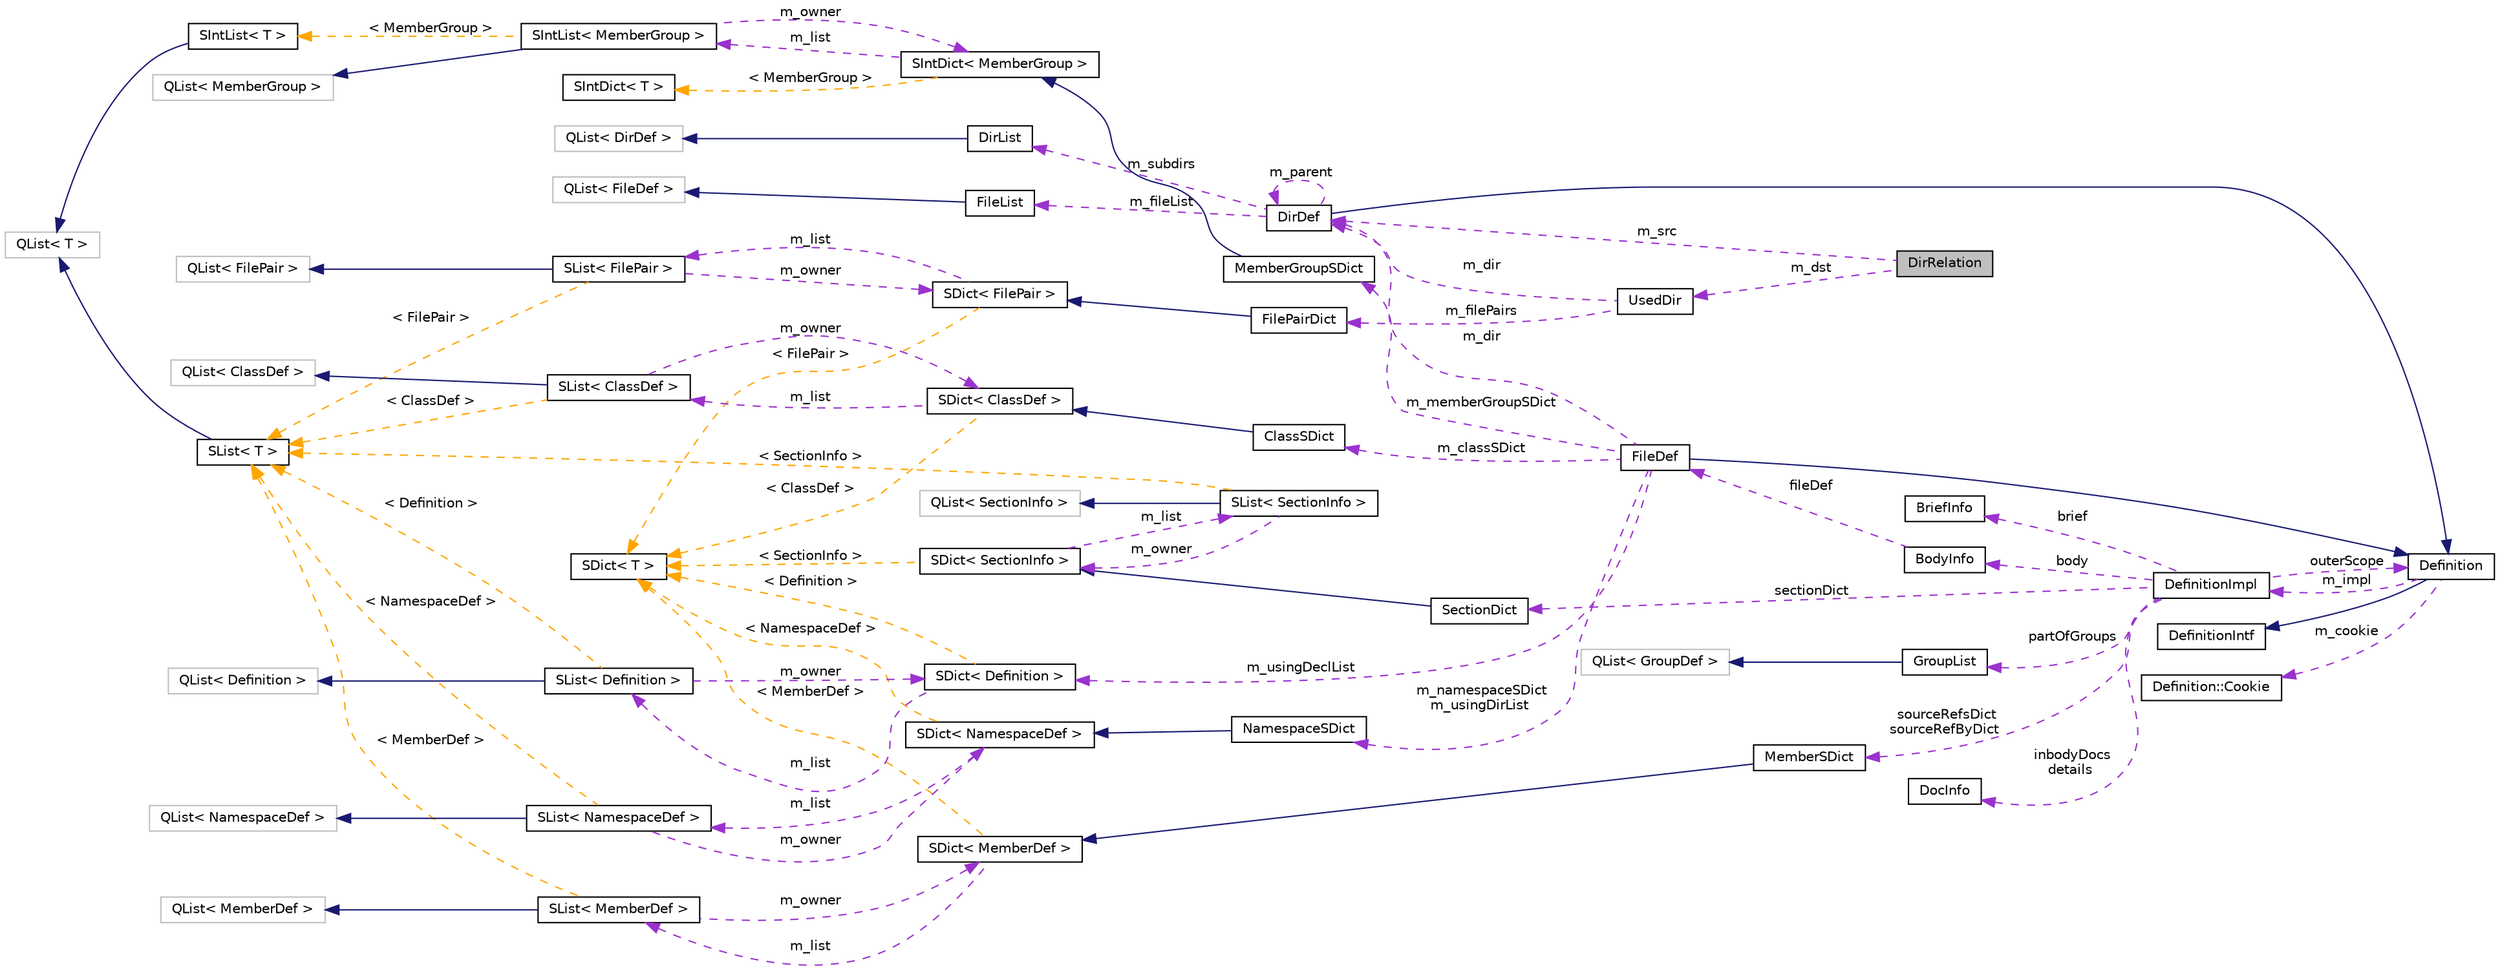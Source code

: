 digraph "DirRelation"
{
 // INTERACTIVE_SVG=YES
  edge [fontname="Helvetica",fontsize="10",labelfontname="Helvetica",labelfontsize="10"];
  node [fontname="Helvetica",fontsize="10",shape=record];
  rankdir="LR";
  Node1 [label="DirRelation",height=0.2,width=0.4,color="black", fillcolor="grey75", style="filled", fontcolor="black"];
  Node2 -> Node1 [dir="back",color="darkorchid3",fontsize="10",style="dashed",label=" m_src" ,fontname="Helvetica"];
  Node2 [label="DirDef",height=0.2,width=0.4,color="black", fillcolor="white", style="filled",URL="$d4/dd4/class_dir_def.html",tooltip="A model of a directory symbol. "];
  Node3 -> Node2 [dir="back",color="midnightblue",fontsize="10",style="solid",fontname="Helvetica"];
  Node3 [label="Definition",height=0.2,width=0.4,color="black", fillcolor="white", style="filled",URL="$d5/dcc/class_definition.html",tooltip="The common base class of all entity definitions found in the sources. "];
  Node4 -> Node3 [dir="back",color="midnightblue",fontsize="10",style="solid",fontname="Helvetica"];
  Node4 [label="DefinitionIntf",height=0.2,width=0.4,color="black", fillcolor="white", style="filled",URL="$d9/d4a/class_definition_intf.html",tooltip="Abstract interface for a Definition or DefinitionList. "];
  Node5 -> Node3 [dir="back",color="darkorchid3",fontsize="10",style="dashed",label=" m_cookie" ,fontname="Helvetica"];
  Node5 [label="Definition::Cookie",height=0.2,width=0.4,color="black", fillcolor="white", style="filled",URL="$d1/d2f/struct_definition_1_1_cookie.html"];
  Node6 -> Node3 [dir="back",color="darkorchid3",fontsize="10",style="dashed",label=" m_impl" ,fontname="Helvetica"];
  Node6 [label="DefinitionImpl",height=0.2,width=0.4,color="black", fillcolor="white", style="filled",URL="$d3/ddf/class_definition_impl.html",tooltip="Private data associated with a Symbol Definition object. "];
  Node7 -> Node6 [dir="back",color="darkorchid3",fontsize="10",style="dashed",label=" sectionDict" ,fontname="Helvetica"];
  Node7 [label="SectionDict",height=0.2,width=0.4,color="black", fillcolor="white", style="filled",URL="$de/d9a/class_section_dict.html",tooltip="Unsorted dictionary of SectionInfo objects. "];
  Node8 -> Node7 [dir="back",color="midnightblue",fontsize="10",style="solid",fontname="Helvetica"];
  Node8 [label="SDict\< SectionInfo \>",height=0.2,width=0.4,color="black", fillcolor="white", style="filled",URL="$d1/d50/class_s_dict.html"];
  Node9 -> Node8 [dir="back",color="darkorchid3",fontsize="10",style="dashed",label=" m_list" ,fontname="Helvetica"];
  Node9 [label="SList\< SectionInfo \>",height=0.2,width=0.4,color="black", fillcolor="white", style="filled",URL="$df/dce/class_s_list.html"];
  Node10 -> Node9 [dir="back",color="midnightblue",fontsize="10",style="solid",fontname="Helvetica"];
  Node10 [label="QList\< SectionInfo \>",height=0.2,width=0.4,color="grey75", fillcolor="white", style="filled"];
  Node8 -> Node9 [dir="back",color="darkorchid3",fontsize="10",style="dashed",label=" m_owner" ,fontname="Helvetica"];
  Node11 -> Node9 [dir="back",color="orange",fontsize="10",style="dashed",label=" \< SectionInfo \>" ,fontname="Helvetica"];
  Node11 [label="SList\< T \>",height=0.2,width=0.4,color="black", fillcolor="white", style="filled",URL="$df/dce/class_s_list.html",tooltip="internal wrapper class that redirects compareValues() to the dictionary "];
  Node12 -> Node11 [dir="back",color="midnightblue",fontsize="10",style="solid",fontname="Helvetica"];
  Node12 [label="QList\< T \>",height=0.2,width=0.4,color="grey75", fillcolor="white", style="filled"];
  Node13 -> Node8 [dir="back",color="orange",fontsize="10",style="dashed",label=" \< SectionInfo \>" ,fontname="Helvetica"];
  Node13 [label="SDict\< T \>",height=0.2,width=0.4,color="black", fillcolor="white", style="filled",URL="$d1/d50/class_s_dict.html",tooltip="Ordered dictionary of elements of type T. "];
  Node14 -> Node6 [dir="back",color="darkorchid3",fontsize="10",style="dashed",label=" body" ,fontname="Helvetica"];
  Node14 [label="BodyInfo",height=0.2,width=0.4,color="black", fillcolor="white", style="filled",URL="$db/dab/struct_body_info.html",tooltip="Data associated with description found in the body. "];
  Node15 -> Node14 [dir="back",color="darkorchid3",fontsize="10",style="dashed",label=" fileDef" ,fontname="Helvetica"];
  Node15 [label="FileDef",height=0.2,width=0.4,color="black", fillcolor="white", style="filled",URL="$de/db0/class_file_def.html",tooltip="A model of a file symbol. "];
  Node3 -> Node15 [dir="back",color="midnightblue",fontsize="10",style="solid",fontname="Helvetica"];
  Node16 -> Node15 [dir="back",color="darkorchid3",fontsize="10",style="dashed",label=" m_classSDict" ,fontname="Helvetica"];
  Node16 [label="ClassSDict",height=0.2,width=0.4,color="black", fillcolor="white", style="filled",URL="$d9/d3d/class_class_s_dict.html",tooltip="A sorted dictionary of ClassDef objects. "];
  Node17 -> Node16 [dir="back",color="midnightblue",fontsize="10",style="solid",fontname="Helvetica"];
  Node17 [label="SDict\< ClassDef \>",height=0.2,width=0.4,color="black", fillcolor="white", style="filled",URL="$d1/d50/class_s_dict.html"];
  Node18 -> Node17 [dir="back",color="darkorchid3",fontsize="10",style="dashed",label=" m_list" ,fontname="Helvetica"];
  Node18 [label="SList\< ClassDef \>",height=0.2,width=0.4,color="black", fillcolor="white", style="filled",URL="$df/dce/class_s_list.html"];
  Node19 -> Node18 [dir="back",color="midnightblue",fontsize="10",style="solid",fontname="Helvetica"];
  Node19 [label="QList\< ClassDef \>",height=0.2,width=0.4,color="grey75", fillcolor="white", style="filled"];
  Node17 -> Node18 [dir="back",color="darkorchid3",fontsize="10",style="dashed",label=" m_owner" ,fontname="Helvetica"];
  Node11 -> Node18 [dir="back",color="orange",fontsize="10",style="dashed",label=" \< ClassDef \>" ,fontname="Helvetica"];
  Node13 -> Node17 [dir="back",color="orange",fontsize="10",style="dashed",label=" \< ClassDef \>" ,fontname="Helvetica"];
  Node20 -> Node15 [dir="back",color="darkorchid3",fontsize="10",style="dashed",label=" m_usingDeclList" ,fontname="Helvetica"];
  Node20 [label="SDict\< Definition \>",height=0.2,width=0.4,color="black", fillcolor="white", style="filled",URL="$d1/d50/class_s_dict.html"];
  Node21 -> Node20 [dir="back",color="darkorchid3",fontsize="10",style="dashed",label=" m_list" ,fontname="Helvetica"];
  Node21 [label="SList\< Definition \>",height=0.2,width=0.4,color="black", fillcolor="white", style="filled",URL="$df/dce/class_s_list.html"];
  Node22 -> Node21 [dir="back",color="midnightblue",fontsize="10",style="solid",fontname="Helvetica"];
  Node22 [label="QList\< Definition \>",height=0.2,width=0.4,color="grey75", fillcolor="white", style="filled"];
  Node20 -> Node21 [dir="back",color="darkorchid3",fontsize="10",style="dashed",label=" m_owner" ,fontname="Helvetica"];
  Node11 -> Node21 [dir="back",color="orange",fontsize="10",style="dashed",label=" \< Definition \>" ,fontname="Helvetica"];
  Node13 -> Node20 [dir="back",color="orange",fontsize="10",style="dashed",label=" \< Definition \>" ,fontname="Helvetica"];
  Node23 -> Node15 [dir="back",color="darkorchid3",fontsize="10",style="dashed",label=" m_memberGroupSDict" ,fontname="Helvetica"];
  Node23 [label="MemberGroupSDict",height=0.2,width=0.4,color="black", fillcolor="white", style="filled",URL="$dc/d1e/class_member_group_s_dict.html",tooltip="A sorted dictionary of MemberGroup objects. "];
  Node24 -> Node23 [dir="back",color="midnightblue",fontsize="10",style="solid",fontname="Helvetica"];
  Node24 [label="SIntDict\< MemberGroup \>",height=0.2,width=0.4,color="black", fillcolor="white", style="filled",URL="$d0/d9f/class_s_int_dict.html"];
  Node25 -> Node24 [dir="back",color="darkorchid3",fontsize="10",style="dashed",label=" m_list" ,fontname="Helvetica"];
  Node25 [label="SIntList\< MemberGroup \>",height=0.2,width=0.4,color="black", fillcolor="white", style="filled",URL="$d8/d9a/class_s_int_list.html"];
  Node26 -> Node25 [dir="back",color="midnightblue",fontsize="10",style="solid",fontname="Helvetica"];
  Node26 [label="QList\< MemberGroup \>",height=0.2,width=0.4,color="grey75", fillcolor="white", style="filled"];
  Node24 -> Node25 [dir="back",color="darkorchid3",fontsize="10",style="dashed",label=" m_owner" ,fontname="Helvetica"];
  Node27 -> Node25 [dir="back",color="orange",fontsize="10",style="dashed",label=" \< MemberGroup \>" ,fontname="Helvetica"];
  Node27 [label="SIntList\< T \>",height=0.2,width=0.4,color="black", fillcolor="white", style="filled",URL="$d8/d9a/class_s_int_list.html",tooltip="internal wrapper class that redirects compareValues() to the dictionary "];
  Node12 -> Node27 [dir="back",color="midnightblue",fontsize="10",style="solid",fontname="Helvetica"];
  Node28 -> Node24 [dir="back",color="orange",fontsize="10",style="dashed",label=" \< MemberGroup \>" ,fontname="Helvetica"];
  Node28 [label="SIntDict\< T \>",height=0.2,width=0.4,color="black", fillcolor="white", style="filled",URL="$d0/d9f/class_s_int_dict.html",tooltip="Ordered dictionary of elements of type T. "];
  Node2 -> Node15 [dir="back",color="darkorchid3",fontsize="10",style="dashed",label=" m_dir" ,fontname="Helvetica"];
  Node29 -> Node15 [dir="back",color="darkorchid3",fontsize="10",style="dashed",label=" m_namespaceSDict\nm_usingDirList" ,fontname="Helvetica"];
  Node29 [label="NamespaceSDict",height=0.2,width=0.4,color="black", fillcolor="white", style="filled",URL="$d4/d8d/class_namespace_s_dict.html",tooltip="A sorted dictionary of NamespaceDef objects. "];
  Node30 -> Node29 [dir="back",color="midnightblue",fontsize="10",style="solid",fontname="Helvetica"];
  Node30 [label="SDict\< NamespaceDef \>",height=0.2,width=0.4,color="black", fillcolor="white", style="filled",URL="$d1/d50/class_s_dict.html"];
  Node31 -> Node30 [dir="back",color="darkorchid3",fontsize="10",style="dashed",label=" m_list" ,fontname="Helvetica"];
  Node31 [label="SList\< NamespaceDef \>",height=0.2,width=0.4,color="black", fillcolor="white", style="filled",URL="$df/dce/class_s_list.html"];
  Node32 -> Node31 [dir="back",color="midnightblue",fontsize="10",style="solid",fontname="Helvetica"];
  Node32 [label="QList\< NamespaceDef \>",height=0.2,width=0.4,color="grey75", fillcolor="white", style="filled"];
  Node30 -> Node31 [dir="back",color="darkorchid3",fontsize="10",style="dashed",label=" m_owner" ,fontname="Helvetica"];
  Node11 -> Node31 [dir="back",color="orange",fontsize="10",style="dashed",label=" \< NamespaceDef \>" ,fontname="Helvetica"];
  Node13 -> Node30 [dir="back",color="orange",fontsize="10",style="dashed",label=" \< NamespaceDef \>" ,fontname="Helvetica"];
  Node33 -> Node6 [dir="back",color="darkorchid3",fontsize="10",style="dashed",label=" sourceRefsDict\nsourceRefByDict" ,fontname="Helvetica"];
  Node33 [label="MemberSDict",height=0.2,width=0.4,color="black", fillcolor="white", style="filled",URL="$d6/dd6/class_member_s_dict.html",tooltip="A sorted dictionary of MemberDef objects. "];
  Node34 -> Node33 [dir="back",color="midnightblue",fontsize="10",style="solid",fontname="Helvetica"];
  Node34 [label="SDict\< MemberDef \>",height=0.2,width=0.4,color="black", fillcolor="white", style="filled",URL="$d1/d50/class_s_dict.html"];
  Node35 -> Node34 [dir="back",color="darkorchid3",fontsize="10",style="dashed",label=" m_list" ,fontname="Helvetica"];
  Node35 [label="SList\< MemberDef \>",height=0.2,width=0.4,color="black", fillcolor="white", style="filled",URL="$df/dce/class_s_list.html"];
  Node36 -> Node35 [dir="back",color="midnightblue",fontsize="10",style="solid",fontname="Helvetica"];
  Node36 [label="QList\< MemberDef \>",height=0.2,width=0.4,color="grey75", fillcolor="white", style="filled"];
  Node34 -> Node35 [dir="back",color="darkorchid3",fontsize="10",style="dashed",label=" m_owner" ,fontname="Helvetica"];
  Node11 -> Node35 [dir="back",color="orange",fontsize="10",style="dashed",label=" \< MemberDef \>" ,fontname="Helvetica"];
  Node13 -> Node34 [dir="back",color="orange",fontsize="10",style="dashed",label=" \< MemberDef \>" ,fontname="Helvetica"];
  Node37 -> Node6 [dir="back",color="darkorchid3",fontsize="10",style="dashed",label=" partOfGroups" ,fontname="Helvetica"];
  Node37 [label="GroupList",height=0.2,width=0.4,color="black", fillcolor="white", style="filled",URL="$d3/d3b/class_group_list.html",tooltip="A list of GroupDef objects. "];
  Node38 -> Node37 [dir="back",color="midnightblue",fontsize="10",style="solid",fontname="Helvetica"];
  Node38 [label="QList\< GroupDef \>",height=0.2,width=0.4,color="grey75", fillcolor="white", style="filled"];
  Node39 -> Node6 [dir="back",color="darkorchid3",fontsize="10",style="dashed",label=" inbodyDocs\ndetails" ,fontname="Helvetica"];
  Node39 [label="DocInfo",height=0.2,width=0.4,color="black", fillcolor="white", style="filled",URL="$d7/dd5/struct_doc_info.html",tooltip="Data associated with a detailed description. "];
  Node40 -> Node6 [dir="back",color="darkorchid3",fontsize="10",style="dashed",label=" brief" ,fontname="Helvetica"];
  Node40 [label="BriefInfo",height=0.2,width=0.4,color="black", fillcolor="white", style="filled",URL="$d0/da7/struct_brief_info.html",tooltip="Data associated with a brief description. "];
  Node3 -> Node6 [dir="back",color="darkorchid3",fontsize="10",style="dashed",label=" outerScope" ,fontname="Helvetica"];
  Node41 -> Node2 [dir="back",color="darkorchid3",fontsize="10",style="dashed",label=" m_subdirs" ,fontname="Helvetica"];
  Node41 [label="DirList",height=0.2,width=0.4,color="black", fillcolor="white", style="filled",URL="$dc/d2a/class_dir_list.html",tooltip="A list of directories. "];
  Node42 -> Node41 [dir="back",color="midnightblue",fontsize="10",style="solid",fontname="Helvetica"];
  Node42 [label="QList\< DirDef \>",height=0.2,width=0.4,color="grey75", fillcolor="white", style="filled"];
  Node43 -> Node2 [dir="back",color="darkorchid3",fontsize="10",style="dashed",label=" m_fileList" ,fontname="Helvetica"];
  Node43 [label="FileList",height=0.2,width=0.4,color="black", fillcolor="white", style="filled",URL="$d0/d18/class_file_list.html",tooltip="Class representing a list of FileDef objects. "];
  Node44 -> Node43 [dir="back",color="midnightblue",fontsize="10",style="solid",fontname="Helvetica"];
  Node44 [label="QList\< FileDef \>",height=0.2,width=0.4,color="grey75", fillcolor="white", style="filled"];
  Node2 -> Node2 [dir="back",color="darkorchid3",fontsize="10",style="dashed",label=" m_parent" ,fontname="Helvetica"];
  Node45 -> Node1 [dir="back",color="darkorchid3",fontsize="10",style="dashed",label=" m_dst" ,fontname="Helvetica"];
  Node45 [label="UsedDir",height=0.2,width=0.4,color="black", fillcolor="white", style="filled",URL="$df/d42/class_used_dir.html",tooltip="Usage information of a directory. "];
  Node46 -> Node45 [dir="back",color="darkorchid3",fontsize="10",style="dashed",label=" m_filePairs" ,fontname="Helvetica"];
  Node46 [label="FilePairDict",height=0.2,width=0.4,color="black", fillcolor="white", style="filled",URL="$d0/d5d/class_file_pair_dict.html",tooltip="A sorted dictionary of FilePair objects. "];
  Node47 -> Node46 [dir="back",color="midnightblue",fontsize="10",style="solid",fontname="Helvetica"];
  Node47 [label="SDict\< FilePair \>",height=0.2,width=0.4,color="black", fillcolor="white", style="filled",URL="$d1/d50/class_s_dict.html"];
  Node48 -> Node47 [dir="back",color="darkorchid3",fontsize="10",style="dashed",label=" m_list" ,fontname="Helvetica"];
  Node48 [label="SList\< FilePair \>",height=0.2,width=0.4,color="black", fillcolor="white", style="filled",URL="$df/dce/class_s_list.html"];
  Node49 -> Node48 [dir="back",color="midnightblue",fontsize="10",style="solid",fontname="Helvetica"];
  Node49 [label="QList\< FilePair \>",height=0.2,width=0.4,color="grey75", fillcolor="white", style="filled"];
  Node47 -> Node48 [dir="back",color="darkorchid3",fontsize="10",style="dashed",label=" m_owner" ,fontname="Helvetica"];
  Node11 -> Node48 [dir="back",color="orange",fontsize="10",style="dashed",label=" \< FilePair \>" ,fontname="Helvetica"];
  Node13 -> Node47 [dir="back",color="orange",fontsize="10",style="dashed",label=" \< FilePair \>" ,fontname="Helvetica"];
  Node2 -> Node45 [dir="back",color="darkorchid3",fontsize="10",style="dashed",label=" m_dir" ,fontname="Helvetica"];
}
